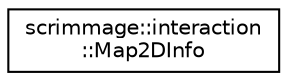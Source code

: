 digraph "Graphical Class Hierarchy"
{
 // LATEX_PDF_SIZE
  edge [fontname="Helvetica",fontsize="10",labelfontname="Helvetica",labelfontsize="10"];
  node [fontname="Helvetica",fontsize="10",shape=record];
  rankdir="LR";
  Node0 [label="scrimmage::interaction\l::Map2DInfo",height=0.2,width=0.4,color="black", fillcolor="white", style="filled",URL="$classscrimmage_1_1interaction_1_1Map2DInfo.html",tooltip=" "];
}
